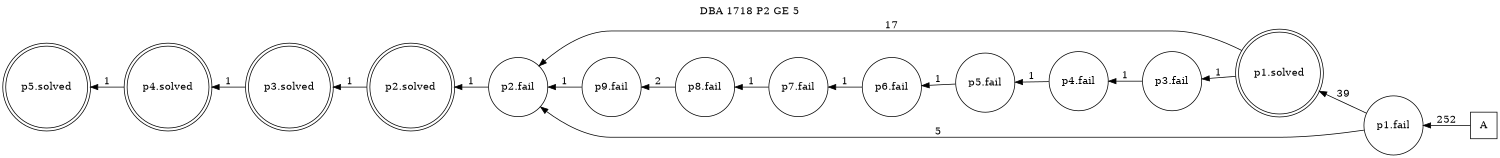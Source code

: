 digraph DBA_1718_P2_GE_5_LOW {
labelloc="tl"
label= " DBA 1718 P2 GE 5 "
rankdir="RL";
graph [ size=" 10 , 10 !"]

"A" [shape="square" label="A"]
"p1.fail" [shape="circle" label="p1.fail"]
"p1.solved" [shape="doublecircle" label="p1.solved"]
"p2.fail" [shape="circle" label="p2.fail"]
"p3.fail" [shape="circle" label="p3.fail"]
"p4.fail" [shape="circle" label="p4.fail"]
"p5.fail" [shape="circle" label="p5.fail"]
"p6.fail" [shape="circle" label="p6.fail"]
"p7.fail" [shape="circle" label="p7.fail"]
"p8.fail" [shape="circle" label="p8.fail"]
"p9.fail" [shape="circle" label="p9.fail"]
"p2.solved" [shape="doublecircle" label="p2.solved"]
"p3.solved" [shape="doublecircle" label="p3.solved"]
"p4.solved" [shape="doublecircle" label="p4.solved"]
"p5.solved" [shape="doublecircle" label="p5.solved"]
"A" -> "p1.fail" [ label=252]
"p1.fail" -> "p1.solved" [ label=39]
"p1.fail" -> "p2.fail" [ label=5]
"p1.solved" -> "p2.fail" [ label=17]
"p1.solved" -> "p3.fail" [ label=1]
"p2.fail" -> "p2.solved" [ label=1]
"p3.fail" -> "p4.fail" [ label=1]
"p4.fail" -> "p5.fail" [ label=1]
"p5.fail" -> "p6.fail" [ label=1]
"p6.fail" -> "p7.fail" [ label=1]
"p7.fail" -> "p8.fail" [ label=1]
"p8.fail" -> "p9.fail" [ label=2]
"p9.fail" -> "p2.fail" [ label=1]
"p2.solved" -> "p3.solved" [ label=1]
"p3.solved" -> "p4.solved" [ label=1]
"p4.solved" -> "p5.solved" [ label=1]
}
